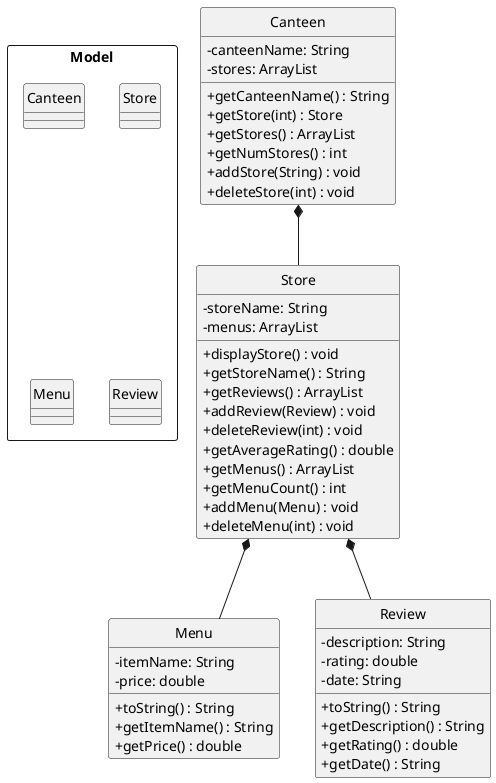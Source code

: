 @startuml

hide circle
skinparam classAttributeIconSize 0

package Model <<Rectangle>> {
  class Canteen
  class Store
  class Menu
  class Review
}

class "Canteen" {
  - canteenName: String
  - stores: ArrayList

  + getCanteenName() : String
  + getStore(int) : Store
  + getStores() : ArrayList
  + getNumStores() : int
  + addStore(String) : void
  + deleteStore(int) : void
}

class "Store" {
  - storeName: String
  - menus: ArrayList

  + displayStore() : void
  + getStoreName() : String
  + getReviews() : ArrayList
  + addReview(Review) : void
  + deleteReview(int) : void
  + getAverageRating() : double
  + getMenus() : ArrayList
  + getMenuCount() : int
  + addMenu(Menu) : void
  + deleteMenu(int) : void
}

class "Menu" {
  - itemName: String
  - price: double

  + toString() : String
  + getItemName() : String
  + getPrice() : double
}

class "Review" {
  - description: String
  - rating: double
  - date: String
  + toString() : String
  + getDescription() : String
  + getRating() : double
  + getDate() : String
}

Canteen *-- Store
Store *-- Menu
Store *-- Review

@enduml